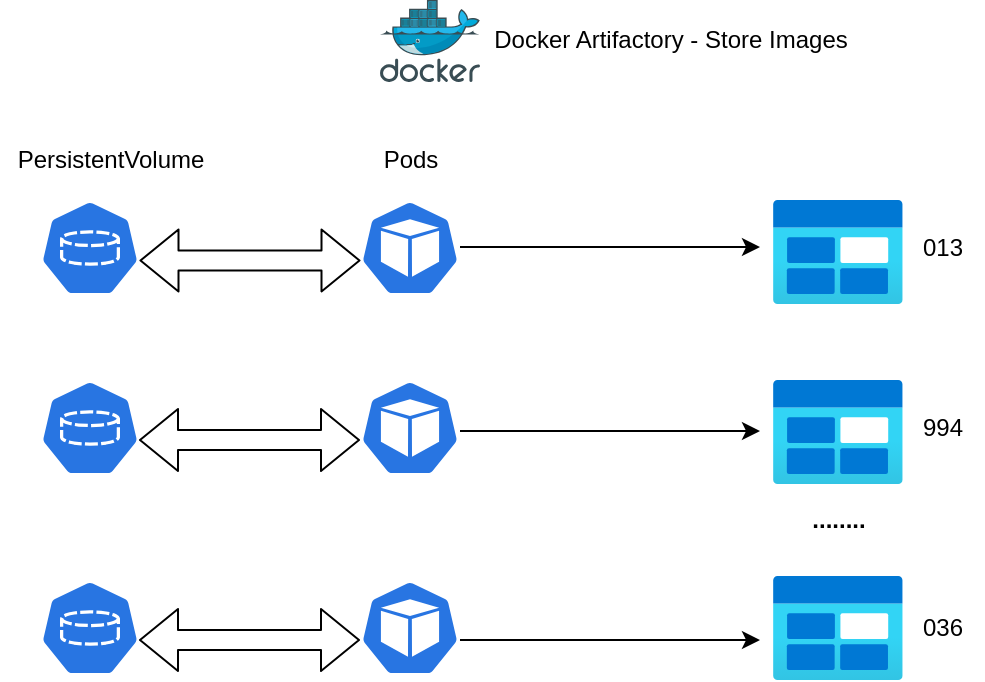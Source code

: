<mxfile version="15.0.3" type="github">
  <diagram id="gvtxjVOCtosgmo1XtRqg" name="Page-1">
    <mxGraphModel dx="1298" dy="721" grid="1" gridSize="10" guides="1" tooltips="1" connect="1" arrows="1" fold="1" page="1" pageScale="1" pageWidth="850" pageHeight="1100" math="0" shadow="0">
      <root>
        <mxCell id="0" />
        <mxCell id="1" parent="0" />
        <mxCell id="e707IHgGc6bqBs209uvI-1" value="" style="html=1;dashed=0;whitespace=wrap;fillColor=#2875E2;strokeColor=#ffffff;points=[[0.005,0.63,0],[0.1,0.2,0],[0.9,0.2,0],[0.5,0,0],[0.995,0.63,0],[0.72,0.99,0],[0.5,1,0],[0.28,0.99,0]];shape=mxgraph.kubernetes.icon;prIcon=pod" vertex="1" parent="1">
          <mxGeometry x="250" y="130" width="50" height="48" as="geometry" />
        </mxCell>
        <mxCell id="e707IHgGc6bqBs209uvI-2" value="" style="html=1;dashed=0;whitespace=wrap;fillColor=#2875E2;strokeColor=#ffffff;points=[[0.005,0.63,0],[0.1,0.2,0],[0.9,0.2,0],[0.5,0,0],[0.995,0.63,0],[0.72,0.99,0],[0.5,1,0],[0.28,0.99,0]];shape=mxgraph.kubernetes.icon;prIcon=pod" vertex="1" parent="1">
          <mxGeometry x="250" y="220" width="50" height="48" as="geometry" />
        </mxCell>
        <mxCell id="e707IHgGc6bqBs209uvI-3" value="" style="html=1;dashed=0;whitespace=wrap;fillColor=#2875E2;strokeColor=#ffffff;points=[[0.005,0.63,0],[0.1,0.2,0],[0.9,0.2,0],[0.5,0,0],[0.995,0.63,0],[0.72,0.99,0],[0.5,1,0],[0.28,0.99,0]];shape=mxgraph.kubernetes.icon;prIcon=pod" vertex="1" parent="1">
          <mxGeometry x="250" y="320" width="50" height="48" as="geometry" />
        </mxCell>
        <mxCell id="e707IHgGc6bqBs209uvI-4" value="" style="html=1;dashed=0;whitespace=wrap;fillColor=#2875E2;strokeColor=#ffffff;points=[[0.005,0.63,0],[0.1,0.2,0],[0.9,0.2,0],[0.5,0,0],[0.995,0.63,0],[0.72,0.99,0],[0.5,1,0],[0.28,0.99,0]];shape=mxgraph.kubernetes.icon;prIcon=pvc" vertex="1" parent="1">
          <mxGeometry x="90" y="130" width="50" height="48" as="geometry" />
        </mxCell>
        <mxCell id="e707IHgGc6bqBs209uvI-5" value="" style="html=1;dashed=0;whitespace=wrap;fillColor=#2875E2;strokeColor=#ffffff;points=[[0.005,0.63,0],[0.1,0.2,0],[0.9,0.2,0],[0.5,0,0],[0.995,0.63,0],[0.72,0.99,0],[0.5,1,0],[0.28,0.99,0]];shape=mxgraph.kubernetes.icon;prIcon=pvc" vertex="1" parent="1">
          <mxGeometry x="90" y="220" width="50" height="48" as="geometry" />
        </mxCell>
        <mxCell id="e707IHgGc6bqBs209uvI-6" value="" style="html=1;dashed=0;whitespace=wrap;fillColor=#2875E2;strokeColor=#ffffff;points=[[0.005,0.63,0],[0.1,0.2,0],[0.9,0.2,0],[0.5,0,0],[0.995,0.63,0],[0.72,0.99,0],[0.5,1,0],[0.28,0.99,0]];shape=mxgraph.kubernetes.icon;prIcon=pvc" vertex="1" parent="1">
          <mxGeometry x="90" y="320" width="50" height="48" as="geometry" />
        </mxCell>
        <mxCell id="e707IHgGc6bqBs209uvI-8" value="" style="aspect=fixed;html=1;points=[];align=center;image;fontSize=12;image=img/lib/azure2/general/Blob_Block.svg;" vertex="1" parent="1">
          <mxGeometry x="456.43" y="220" width="65" height="52" as="geometry" />
        </mxCell>
        <mxCell id="e707IHgGc6bqBs209uvI-9" value="" style="aspect=fixed;html=1;points=[];align=center;image;fontSize=12;image=img/lib/azure2/general/Blob_Block.svg;" vertex="1" parent="1">
          <mxGeometry x="456.43" y="318" width="65" height="52" as="geometry" />
        </mxCell>
        <mxCell id="e707IHgGc6bqBs209uvI-11" value="" style="aspect=fixed;html=1;points=[];align=center;image;fontSize=12;image=img/lib/mscae/Docker.svg;" vertex="1" parent="1">
          <mxGeometry x="260" y="30" width="50" height="41" as="geometry" />
        </mxCell>
        <mxCell id="e707IHgGc6bqBs209uvI-14" value="Docker Artifactory - Store Images" style="text;html=1;align=center;verticalAlign=middle;resizable=0;points=[];autosize=1;strokeColor=none;" vertex="1" parent="1">
          <mxGeometry x="310" y="40" width="190" height="20" as="geometry" />
        </mxCell>
        <mxCell id="e707IHgGc6bqBs209uvI-16" value="" style="endArrow=classic;html=1;exitX=1;exitY=0.625;exitDx=0;exitDy=0;exitPerimeter=0;" edge="1" parent="1" source="e707IHgGc6bqBs209uvI-3">
          <mxGeometry width="50" height="50" relative="1" as="geometry">
            <mxPoint x="400" y="400" as="sourcePoint" />
            <mxPoint x="450" y="350" as="targetPoint" />
          </mxGeometry>
        </mxCell>
        <mxCell id="e707IHgGc6bqBs209uvI-17" value="" style="endArrow=classic;html=1;exitX=1;exitY=0.625;exitDx=0;exitDy=0;exitPerimeter=0;" edge="1" parent="1">
          <mxGeometry width="50" height="50" relative="1" as="geometry">
            <mxPoint x="300" y="245.5" as="sourcePoint" />
            <mxPoint x="450" y="245.5" as="targetPoint" />
          </mxGeometry>
        </mxCell>
        <mxCell id="e707IHgGc6bqBs209uvI-18" value="" style="endArrow=classic;html=1;exitX=1;exitY=0.625;exitDx=0;exitDy=0;exitPerimeter=0;" edge="1" parent="1">
          <mxGeometry width="50" height="50" relative="1" as="geometry">
            <mxPoint x="300" y="153.5" as="sourcePoint" />
            <mxPoint x="450" y="153.5" as="targetPoint" />
          </mxGeometry>
        </mxCell>
        <mxCell id="e707IHgGc6bqBs209uvI-19" value="" style="aspect=fixed;html=1;points=[];align=center;image;fontSize=12;image=img/lib/azure2/general/Blob_Block.svg;" vertex="1" parent="1">
          <mxGeometry x="456.43" y="130" width="65" height="52" as="geometry" />
        </mxCell>
        <mxCell id="e707IHgGc6bqBs209uvI-23" value="" style="shape=flexArrow;endArrow=classic;startArrow=classic;html=1;exitX=0.995;exitY=0.63;exitDx=0;exitDy=0;exitPerimeter=0;entryX=0.005;entryY=0.63;entryDx=0;entryDy=0;entryPerimeter=0;" edge="1" parent="1" source="e707IHgGc6bqBs209uvI-4" target="e707IHgGc6bqBs209uvI-1">
          <mxGeometry width="100" height="100" relative="1" as="geometry">
            <mxPoint x="160" y="250" as="sourcePoint" />
            <mxPoint x="240" y="160" as="targetPoint" />
          </mxGeometry>
        </mxCell>
        <mxCell id="e707IHgGc6bqBs209uvI-25" value="" style="shape=flexArrow;endArrow=classic;startArrow=classic;html=1;exitX=0.995;exitY=0.63;exitDx=0;exitDy=0;exitPerimeter=0;entryX=0.005;entryY=0.63;entryDx=0;entryDy=0;entryPerimeter=0;" edge="1" parent="1">
          <mxGeometry width="100" height="100" relative="1" as="geometry">
            <mxPoint x="139.5" y="250" as="sourcePoint" />
            <mxPoint x="250" y="250" as="targetPoint" />
          </mxGeometry>
        </mxCell>
        <mxCell id="e707IHgGc6bqBs209uvI-26" value="" style="shape=flexArrow;endArrow=classic;startArrow=classic;html=1;exitX=0.995;exitY=0.63;exitDx=0;exitDy=0;exitPerimeter=0;entryX=0.005;entryY=0.63;entryDx=0;entryDy=0;entryPerimeter=0;" edge="1" parent="1">
          <mxGeometry width="100" height="100" relative="1" as="geometry">
            <mxPoint x="139.5" y="350" as="sourcePoint" />
            <mxPoint x="250" y="350" as="targetPoint" />
          </mxGeometry>
        </mxCell>
        <mxCell id="e707IHgGc6bqBs209uvI-27" value="013" style="text;html=1;align=center;verticalAlign=middle;resizable=0;points=[];autosize=1;strokeColor=none;" vertex="1" parent="1">
          <mxGeometry x="521.43" y="144" width="40" height="20" as="geometry" />
        </mxCell>
        <mxCell id="e707IHgGc6bqBs209uvI-28" value="994" style="text;html=1;align=center;verticalAlign=middle;resizable=0;points=[];autosize=1;strokeColor=none;" vertex="1" parent="1">
          <mxGeometry x="521.43" y="234" width="40" height="20" as="geometry" />
        </mxCell>
        <mxCell id="e707IHgGc6bqBs209uvI-29" value="&lt;b&gt;........&lt;/b&gt;" style="text;html=1;align=center;verticalAlign=middle;resizable=0;points=[];autosize=1;strokeColor=none;" vertex="1" parent="1">
          <mxGeometry x="468.93" y="280" width="40" height="20" as="geometry" />
        </mxCell>
        <mxCell id="e707IHgGc6bqBs209uvI-30" value="036" style="text;html=1;align=center;verticalAlign=middle;resizable=0;points=[];autosize=1;strokeColor=none;" vertex="1" parent="1">
          <mxGeometry x="521.43" y="334" width="40" height="20" as="geometry" />
        </mxCell>
        <mxCell id="e707IHgGc6bqBs209uvI-31" value="PersistentVolume" style="text;html=1;align=center;verticalAlign=middle;resizable=0;points=[];autosize=1;strokeColor=none;" vertex="1" parent="1">
          <mxGeometry x="70" y="100" width="110" height="20" as="geometry" />
        </mxCell>
        <mxCell id="e707IHgGc6bqBs209uvI-33" value="Pods" style="text;html=1;align=center;verticalAlign=middle;resizable=0;points=[];autosize=1;strokeColor=none;" vertex="1" parent="1">
          <mxGeometry x="255" y="100" width="40" height="20" as="geometry" />
        </mxCell>
      </root>
    </mxGraphModel>
  </diagram>
</mxfile>
